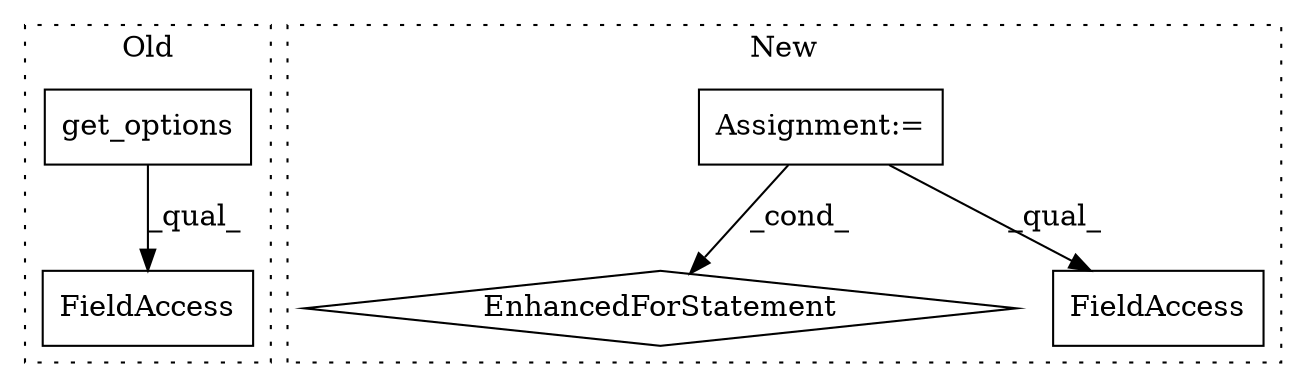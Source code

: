 digraph G {
subgraph cluster0 {
1 [label="get_options" a="32" s="2460" l="13" shape="box"];
3 [label="FieldAccess" a="22" s="2455" l="35" shape="box"];
label = "Old";
style="dotted";
}
subgraph cluster1 {
2 [label="EnhancedForStatement" a="70" s="2560,2649" l="53,2" shape="diamond"];
4 [label="Assignment:=" a="7" s="2560,2649" l="53,2" shape="box"];
5 [label="FieldAccess" a="22" s="2816" l="15" shape="box"];
label = "New";
style="dotted";
}
1 -> 3 [label="_qual_"];
4 -> 5 [label="_qual_"];
4 -> 2 [label="_cond_"];
}